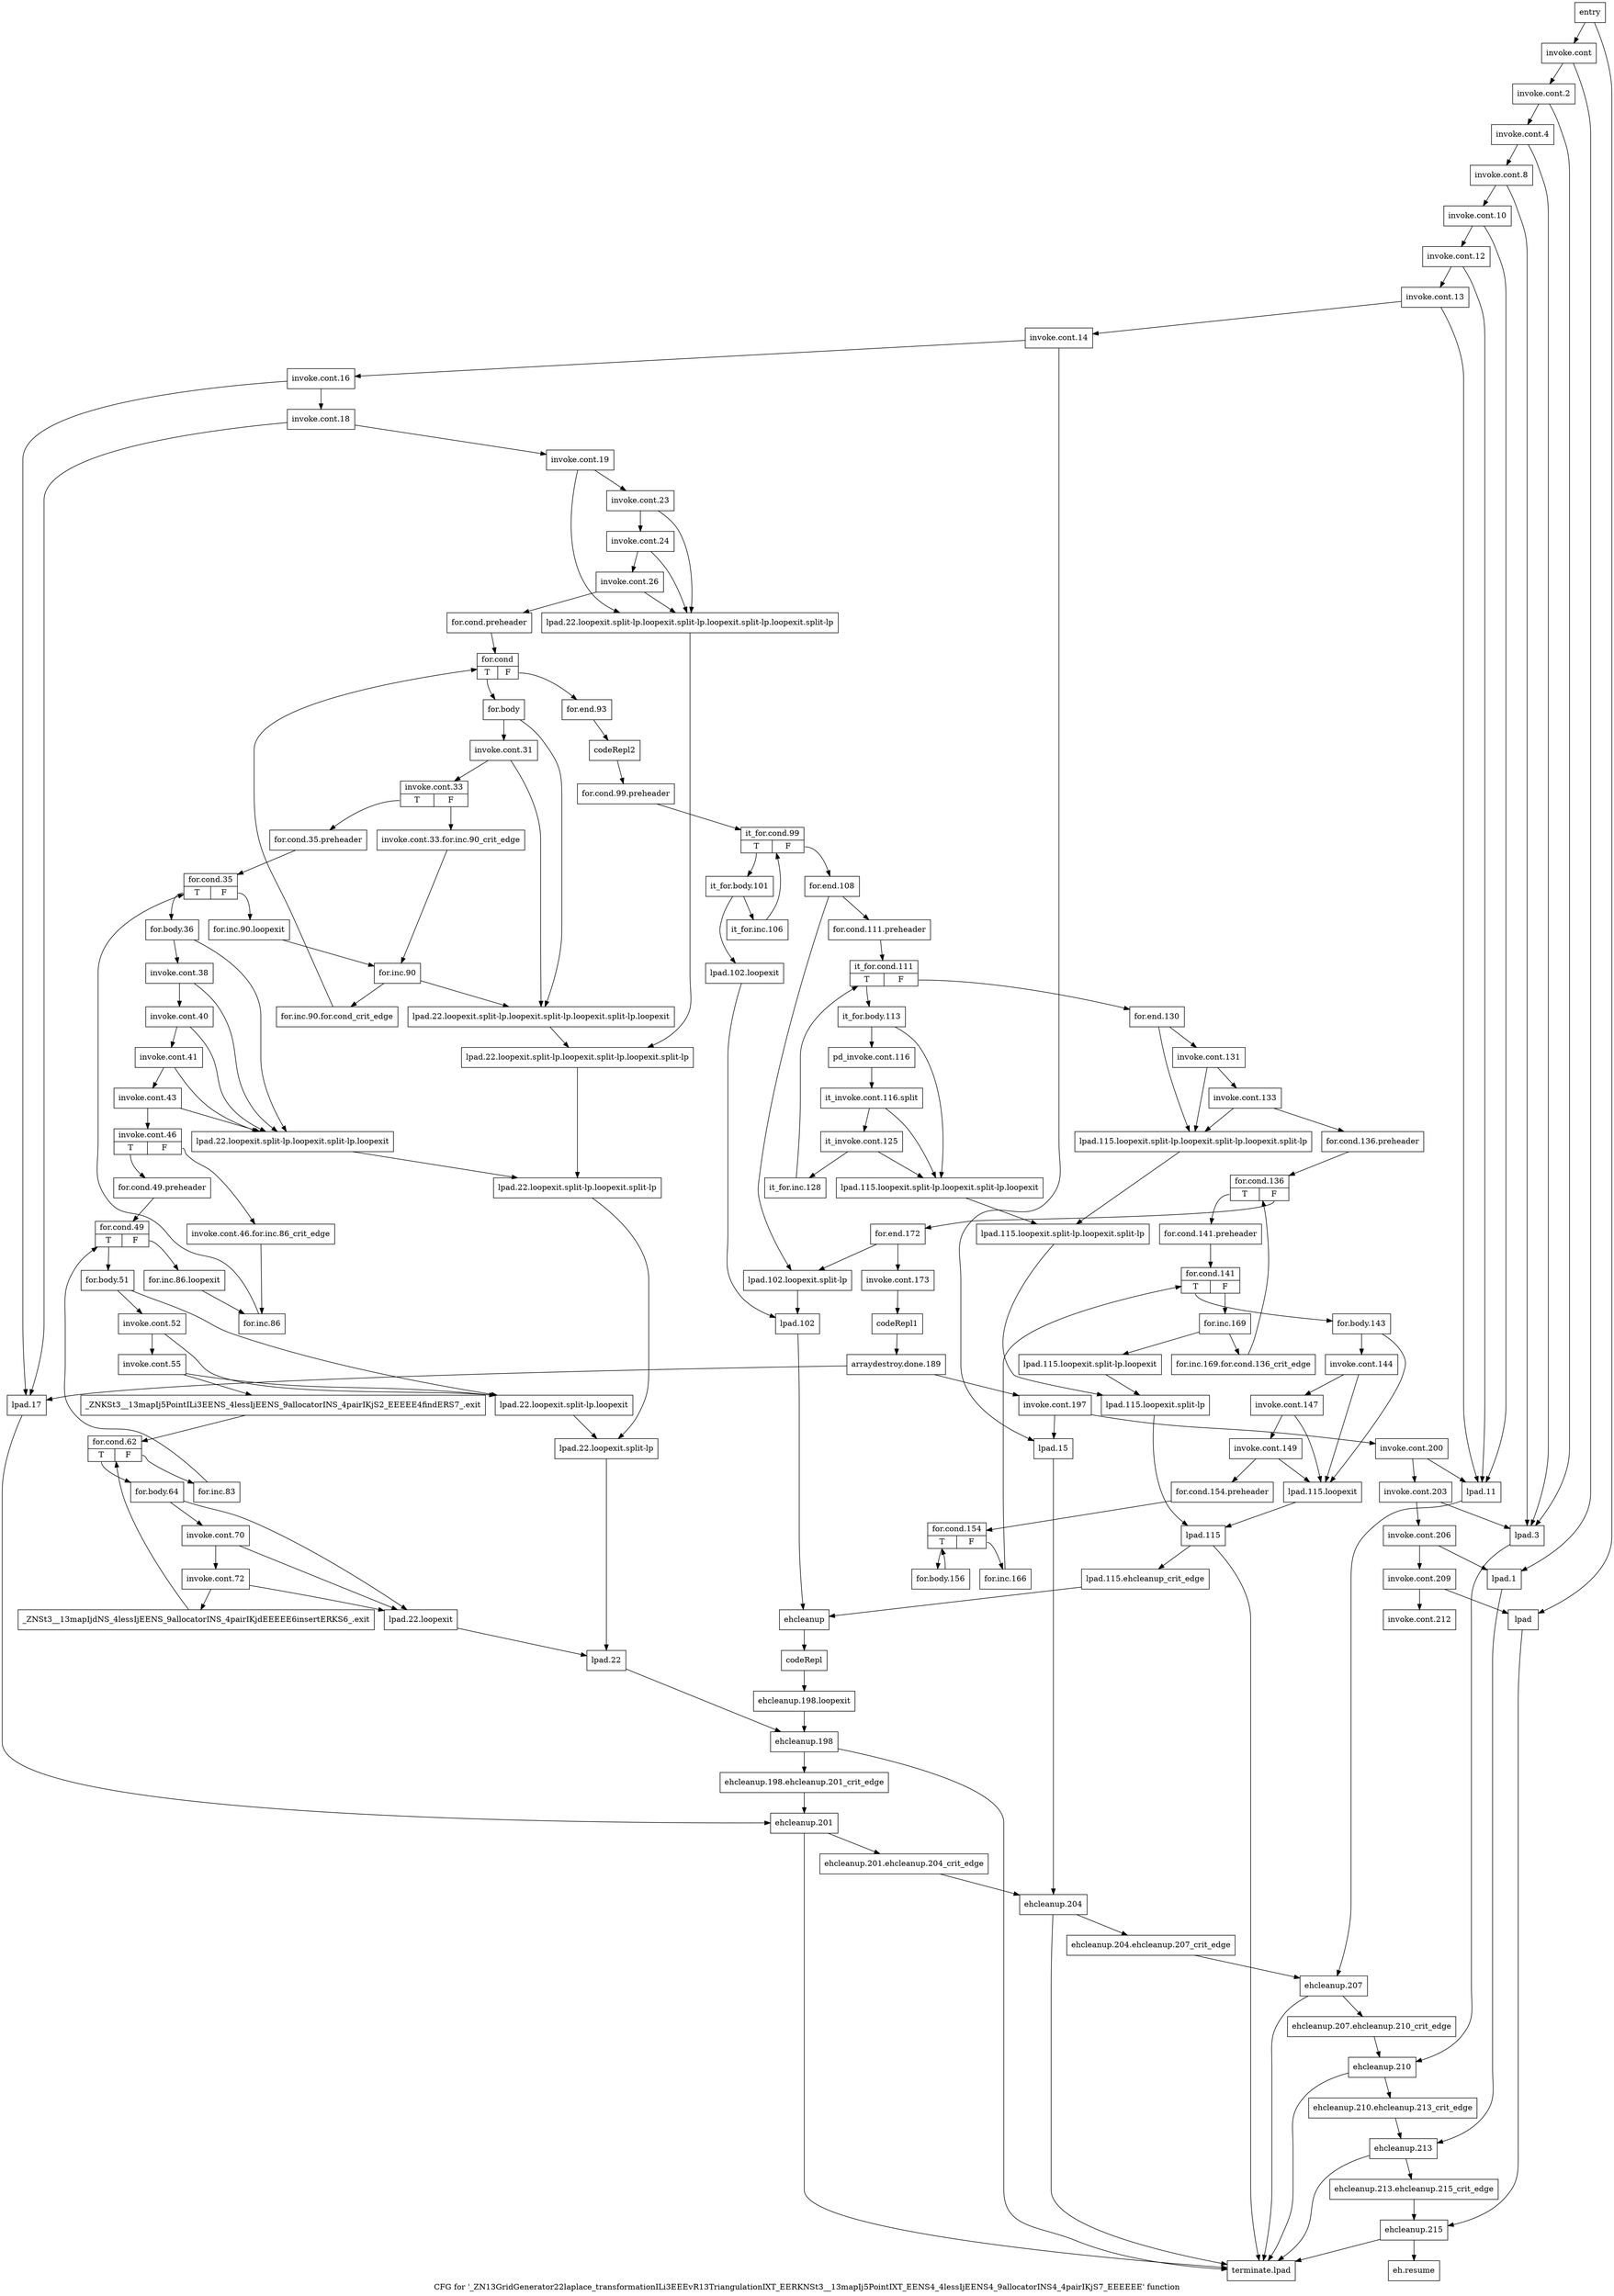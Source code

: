digraph "CFG for '_ZN13GridGenerator22laplace_transformationILi3EEEvR13TriangulationIXT_EERKNSt3__13mapIj5PointIXT_EENS4_4lessIjEENS4_9allocatorINS4_4pairIKjS7_EEEEEE' function" {
	label="CFG for '_ZN13GridGenerator22laplace_transformationILi3EEEvR13TriangulationIXT_EERKNSt3__13mapIj5PointIXT_EENS4_4lessIjEENS4_9allocatorINS4_4pairIKjS7_EEEEEE' function";

	Node0x5a90700 [shape=record,label="{entry}"];
	Node0x5a90700 -> Node0x5a90750;
	Node0x5a90700 -> Node0x5a9ef10;
	Node0x5a90750 [shape=record,label="{invoke.cont}"];
	Node0x5a90750 -> Node0x5a907a0;
	Node0x5a90750 -> Node0x5a9ef60;
	Node0x5a907a0 [shape=record,label="{invoke.cont.2}"];
	Node0x5a907a0 -> Node0x5a9e330;
	Node0x5a907a0 -> Node0x5a9efb0;
	Node0x5a9e330 [shape=record,label="{invoke.cont.4}"];
	Node0x5a9e330 -> Node0x5a9e380;
	Node0x5a9e330 -> Node0x5a9efb0;
	Node0x5a9e380 [shape=record,label="{invoke.cont.8}"];
	Node0x5a9e380 -> Node0x5a9e3d0;
	Node0x5a9e380 -> Node0x5a9efb0;
	Node0x5a9e3d0 [shape=record,label="{invoke.cont.10}"];
	Node0x5a9e3d0 -> Node0x5a9e420;
	Node0x5a9e3d0 -> Node0x5a9f000;
	Node0x5a9e420 [shape=record,label="{invoke.cont.12}"];
	Node0x5a9e420 -> Node0x5a9e470;
	Node0x5a9e420 -> Node0x5a9f000;
	Node0x5a9e470 [shape=record,label="{invoke.cont.13}"];
	Node0x5a9e470 -> Node0x5a9e4c0;
	Node0x5a9e470 -> Node0x5a9f000;
	Node0x5a9e4c0 [shape=record,label="{invoke.cont.14}"];
	Node0x5a9e4c0 -> Node0x5a9e510;
	Node0x5a9e4c0 -> Node0x5a9f050;
	Node0x5a9e510 [shape=record,label="{invoke.cont.16}"];
	Node0x5a9e510 -> Node0x5a9e560;
	Node0x5a9e510 -> Node0x5a9f0a0;
	Node0x5a9e560 [shape=record,label="{invoke.cont.18}"];
	Node0x5a9e560 -> Node0x5a9e5b0;
	Node0x5a9e560 -> Node0x5a9f0a0;
	Node0x5a9e5b0 [shape=record,label="{invoke.cont.19}"];
	Node0x5a9e5b0 -> Node0x5a9e600;
	Node0x5a9e5b0 -> Node0x5a9f230;
	Node0x5a9e600 [shape=record,label="{invoke.cont.23}"];
	Node0x5a9e600 -> Node0x5a9e650;
	Node0x5a9e600 -> Node0x5a9f230;
	Node0x5a9e650 [shape=record,label="{invoke.cont.24}"];
	Node0x5a9e650 -> Node0x5a9e6a0;
	Node0x5a9e650 -> Node0x5a9f230;
	Node0x5a9e6a0 [shape=record,label="{invoke.cont.26}"];
	Node0x5a9e6a0 -> Node0x5a9e6f0;
	Node0x5a9e6a0 -> Node0x5a9f230;
	Node0x5a9e6f0 [shape=record,label="{for.cond.preheader}"];
	Node0x5a9e6f0 -> Node0x5a9e740;
	Node0x5a9e740 [shape=record,label="{for.cond|{<s0>T|<s1>F}}"];
	Node0x5a9e740:s0 -> Node0x5a9e790;
	Node0x5a9e740:s1 -> Node0x5a9f5a0;
	Node0x5a9e790 [shape=record,label="{for.body}"];
	Node0x5a9e790 -> Node0x5a9e7e0;
	Node0x5a9e790 -> Node0x5a9f1e0;
	Node0x5a9e7e0 [shape=record,label="{invoke.cont.31}"];
	Node0x5a9e7e0 -> Node0x5a9e830;
	Node0x5a9e7e0 -> Node0x5a9f1e0;
	Node0x5a9e830 [shape=record,label="{invoke.cont.33|{<s0>T|<s1>F}}"];
	Node0x5a9e830:s0 -> Node0x5a9e8d0;
	Node0x5a9e830:s1 -> Node0x5a9e880;
	Node0x5a9e880 [shape=record,label="{invoke.cont.33.for.inc.90_crit_edge}"];
	Node0x5a9e880 -> Node0x5a9f500;
	Node0x5a9e8d0 [shape=record,label="{for.cond.35.preheader}"];
	Node0x5a9e8d0 -> Node0x5a9e920;
	Node0x5a9e920 [shape=record,label="{for.cond.35|{<s0>T|<s1>F}}"];
	Node0x5a9e920:s0 -> Node0x5a9e970;
	Node0x5a9e920:s1 -> Node0x5a9f4b0;
	Node0x5a9e970 [shape=record,label="{for.body.36}"];
	Node0x5a9e970 -> Node0x5a9e9c0;
	Node0x5a9e970 -> Node0x5a9f190;
	Node0x5a9e9c0 [shape=record,label="{invoke.cont.38}"];
	Node0x5a9e9c0 -> Node0x5a9ea10;
	Node0x5a9e9c0 -> Node0x5a9f190;
	Node0x5a9ea10 [shape=record,label="{invoke.cont.40}"];
	Node0x5a9ea10 -> Node0x5a9ea60;
	Node0x5a9ea10 -> Node0x5a9f190;
	Node0x5a9ea60 [shape=record,label="{invoke.cont.41}"];
	Node0x5a9ea60 -> Node0x5a9eab0;
	Node0x5a9ea60 -> Node0x5a9f190;
	Node0x5a9eab0 [shape=record,label="{invoke.cont.43}"];
	Node0x5a9eab0 -> Node0x5a9eb00;
	Node0x5a9eab0 -> Node0x5a9f190;
	Node0x5a9eb00 [shape=record,label="{invoke.cont.46|{<s0>T|<s1>F}}"];
	Node0x5a9eb00:s0 -> Node0x5a9eba0;
	Node0x5a9eb00:s1 -> Node0x5a9eb50;
	Node0x5a9eb50 [shape=record,label="{invoke.cont.46.for.inc.86_crit_edge}"];
	Node0x5a9eb50 -> Node0x5a9f460;
	Node0x5a9eba0 [shape=record,label="{for.cond.49.preheader}"];
	Node0x5a9eba0 -> Node0x5a9ebf0;
	Node0x5a9ebf0 [shape=record,label="{for.cond.49|{<s0>T|<s1>F}}"];
	Node0x5a9ebf0:s0 -> Node0x5a9ec40;
	Node0x5a9ebf0:s1 -> Node0x5a9f410;
	Node0x5a9ec40 [shape=record,label="{for.body.51}"];
	Node0x5a9ec40 -> Node0x5a9ec90;
	Node0x5a9ec40 -> Node0x5a9f140;
	Node0x5a9ec90 [shape=record,label="{invoke.cont.52}"];
	Node0x5a9ec90 -> Node0x5a9ece0;
	Node0x5a9ec90 -> Node0x5a9f140;
	Node0x5a9ece0 [shape=record,label="{invoke.cont.55}"];
	Node0x5a9ece0 -> Node0x5a9ed30;
	Node0x5a9ece0 -> Node0x5a9f140;
	Node0x5a9ed30 [shape=record,label="{_ZNKSt3__13mapIj5PointILi3EENS_4lessIjEENS_9allocatorINS_4pairIKjS2_EEEEE4findERS7_.exit}"];
	Node0x5a9ed30 -> Node0x5a9ed80;
	Node0x5a9ed80 [shape=record,label="{for.cond.62|{<s0>T|<s1>F}}"];
	Node0x5a9ed80:s0 -> Node0x5a9edd0;
	Node0x5a9ed80:s1 -> Node0x5a9f3c0;
	Node0x5a9edd0 [shape=record,label="{for.body.64}"];
	Node0x5a9edd0 -> Node0x5a9ee20;
	Node0x5a9edd0 -> Node0x5a9f0f0;
	Node0x5a9ee20 [shape=record,label="{invoke.cont.70}"];
	Node0x5a9ee20 -> Node0x5a9ee70;
	Node0x5a9ee20 -> Node0x5a9f0f0;
	Node0x5a9ee70 [shape=record,label="{invoke.cont.72}"];
	Node0x5a9ee70 -> Node0x5a9eec0;
	Node0x5a9ee70 -> Node0x5a9f0f0;
	Node0x5a9eec0 [shape=record,label="{_ZNSt3__13mapIjdNS_4lessIjEENS_9allocatorINS_4pairIKjdEEEEE6insertERKS6_.exit}"];
	Node0x5a9eec0 -> Node0x5a9ed80;
	Node0x5a9ef10 [shape=record,label="{lpad}"];
	Node0x5a9ef10 -> Node0x5aa0a40;
	Node0x5a9ef60 [shape=record,label="{lpad.1}"];
	Node0x5a9ef60 -> Node0x5aa09a0;
	Node0x5a9efb0 [shape=record,label="{lpad.3}"];
	Node0x5a9efb0 -> Node0x5aa0900;
	Node0x5a9f000 [shape=record,label="{lpad.11}"];
	Node0x5a9f000 -> Node0x5aa0860;
	Node0x5a9f050 [shape=record,label="{lpad.15}"];
	Node0x5a9f050 -> Node0x5aa07c0;
	Node0x5a9f0a0 [shape=record,label="{lpad.17}"];
	Node0x5a9f0a0 -> Node0x5aa0720;
	Node0x5a9f0f0 [shape=record,label="{lpad.22.loopexit}"];
	Node0x5a9f0f0 -> Node0x5a9f370;
	Node0x5a9f140 [shape=record,label="{lpad.22.loopexit.split-lp.loopexit}"];
	Node0x5a9f140 -> Node0x5a9f320;
	Node0x5a9f190 [shape=record,label="{lpad.22.loopexit.split-lp.loopexit.split-lp.loopexit}"];
	Node0x5a9f190 -> Node0x5a9f2d0;
	Node0x5a9f1e0 [shape=record,label="{lpad.22.loopexit.split-lp.loopexit.split-lp.loopexit.split-lp.loopexit}"];
	Node0x5a9f1e0 -> Node0x5a9f280;
	Node0x5a9f230 [shape=record,label="{lpad.22.loopexit.split-lp.loopexit.split-lp.loopexit.split-lp.loopexit.split-lp}"];
	Node0x5a9f230 -> Node0x5a9f280;
	Node0x5a9f280 [shape=record,label="{lpad.22.loopexit.split-lp.loopexit.split-lp.loopexit.split-lp}"];
	Node0x5a9f280 -> Node0x5a9f2d0;
	Node0x5a9f2d0 [shape=record,label="{lpad.22.loopexit.split-lp.loopexit.split-lp}"];
	Node0x5a9f2d0 -> Node0x5a9f320;
	Node0x5a9f320 [shape=record,label="{lpad.22.loopexit.split-lp}"];
	Node0x5a9f320 -> Node0x5a9f370;
	Node0x5a9f370 [shape=record,label="{lpad.22}"];
	Node0x5a9f370 -> Node0x5aa0680;
	Node0x5a9f3c0 [shape=record,label="{for.inc.83}"];
	Node0x5a9f3c0 -> Node0x5a9ebf0;
	Node0x5a9f410 [shape=record,label="{for.inc.86.loopexit}"];
	Node0x5a9f410 -> Node0x5a9f460;
	Node0x5a9f460 [shape=record,label="{for.inc.86}"];
	Node0x5a9f460 -> Node0x5a9e920;
	Node0x5a9f4b0 [shape=record,label="{for.inc.90.loopexit}"];
	Node0x5a9f4b0 -> Node0x5a9f500;
	Node0x5a9f500 [shape=record,label="{for.inc.90}"];
	Node0x5a9f500 -> Node0x5a9f550;
	Node0x5a9f500 -> Node0x5a9f1e0;
	Node0x5a9f550 [shape=record,label="{for.inc.90.for.cond_crit_edge}"];
	Node0x5a9f550 -> Node0x5a9e740;
	Node0x5a9f5a0 [shape=record,label="{for.end.93}"];
	Node0x5a9f5a0 -> Node0x5a9f5f0;
	Node0x5a9f5f0 [shape=record,label="{codeRepl2}"];
	Node0x5a9f5f0 -> Node0x5a9f640;
	Node0x5a9f640 [shape=record,label="{for.cond.99.preheader}"];
	Node0x5a9f640 -> Node0x5a9f690;
	Node0x5a9f690 [shape=record,label="{it_for.cond.99|{<s0>T|<s1>F}}"];
	Node0x5a9f690:s0 -> Node0x5a9f6e0;
	Node0x5a9f690:s1 -> Node0x5a9f870;
	Node0x5a9f6e0 [shape=record,label="{it_for.body.101}"];
	Node0x5a9f6e0 -> Node0x5a9f730;
	Node0x5a9f6e0 -> Node0x5a9f780;
	Node0x5a9f730 [shape=record,label="{it_for.inc.106}"];
	Node0x5a9f730 -> Node0x5a9f690;
	Node0x5a9f780 [shape=record,label="{lpad.102.loopexit}"];
	Node0x5a9f780 -> Node0x5a9f820;
	Node0x5a9f7d0 [shape=record,label="{lpad.102.loopexit.split-lp}"];
	Node0x5a9f7d0 -> Node0x5a9f820;
	Node0x5a9f820 [shape=record,label="{lpad.102}"];
	Node0x5a9f820 -> Node0x5aa0590;
	Node0x5a9f870 [shape=record,label="{for.end.108}"];
	Node0x5a9f870 -> Node0x5a9f8c0;
	Node0x5a9f870 -> Node0x5a9f7d0;
	Node0x5a9f8c0 [shape=record,label="{for.cond.111.preheader}"];
	Node0x5a9f8c0 -> Node0x5a9f910;
	Node0x5a9f910 [shape=record,label="{it_for.cond.111|{<s0>T|<s1>F}}"];
	Node0x5a9f910:s0 -> Node0x5a9f960;
	Node0x5a9f910:s1 -> Node0x5a9fd20;
	Node0x5a9f960 [shape=record,label="{it_for.body.113}"];
	Node0x5a9f960 -> Node0x5a9f9b0;
	Node0x5a9f960 -> Node0x5a9fb40;
	Node0x5a9f9b0 [shape=record,label="{pd_invoke.cont.116}"];
	Node0x5a9f9b0 -> Node0xa943af0;
	Node0xa943af0 [shape=record,label="{it_invoke.cont.116.split}"];
	Node0xa943af0 -> Node0x5a9fa00;
	Node0xa943af0 -> Node0x5a9fb40;
	Node0x5a9fa00 [shape=record,label="{it_invoke.cont.125}"];
	Node0x5a9fa00 -> Node0x5a9fa50;
	Node0x5a9fa00 -> Node0x5a9fb40;
	Node0x5a9fa50 [shape=record,label="{it_for.inc.128}"];
	Node0x5a9fa50 -> Node0x5a9f910;
	Node0x5a9faa0 [shape=record,label="{lpad.115.loopexit}"];
	Node0x5a9faa0 -> Node0x5a9fc80;
	Node0x5a9faf0 [shape=record,label="{lpad.115.loopexit.split-lp.loopexit}"];
	Node0x5a9faf0 -> Node0x5a9fc30;
	Node0x5a9fb40 [shape=record,label="{lpad.115.loopexit.split-lp.loopexit.split-lp.loopexit}"];
	Node0x5a9fb40 -> Node0x5a9fbe0;
	Node0x5a9fb90 [shape=record,label="{lpad.115.loopexit.split-lp.loopexit.split-lp.loopexit.split-lp}"];
	Node0x5a9fb90 -> Node0x5a9fbe0;
	Node0x5a9fbe0 [shape=record,label="{lpad.115.loopexit.split-lp.loopexit.split-lp}"];
	Node0x5a9fbe0 -> Node0x5a9fc30;
	Node0x5a9fc30 [shape=record,label="{lpad.115.loopexit.split-lp}"];
	Node0x5a9fc30 -> Node0x5a9fc80;
	Node0x5a9fc80 [shape=record,label="{lpad.115}"];
	Node0x5a9fc80 -> Node0x5a9fcd0;
	Node0x5a9fc80 -> Node0x5aa0ae0;
	Node0x5a9fcd0 [shape=record,label="{lpad.115.ehcleanup_crit_edge}"];
	Node0x5a9fcd0 -> Node0x5aa0590;
	Node0x5a9fd20 [shape=record,label="{for.end.130}"];
	Node0x5a9fd20 -> Node0x5a9fd70;
	Node0x5a9fd20 -> Node0x5a9fb90;
	Node0x5a9fd70 [shape=record,label="{invoke.cont.131}"];
	Node0x5a9fd70 -> Node0x5a9fdc0;
	Node0x5a9fd70 -> Node0x5a9fb90;
	Node0x5a9fdc0 [shape=record,label="{invoke.cont.133}"];
	Node0x5a9fdc0 -> Node0x5a9fe10;
	Node0x5a9fdc0 -> Node0x5a9fb90;
	Node0x5a9fe10 [shape=record,label="{for.cond.136.preheader}"];
	Node0x5a9fe10 -> Node0x5a9fe60;
	Node0x5a9fe60 [shape=record,label="{for.cond.136|{<s0>T|<s1>F}}"];
	Node0x5a9fe60:s0 -> Node0x5a9feb0;
	Node0x5a9fe60:s1 -> Node0x5aa0270;
	Node0x5a9feb0 [shape=record,label="{for.cond.141.preheader}"];
	Node0x5a9feb0 -> Node0x5a9ff00;
	Node0x5a9ff00 [shape=record,label="{for.cond.141|{<s0>T|<s1>F}}"];
	Node0x5a9ff00:s0 -> Node0x5a9ff50;
	Node0x5a9ff00:s1 -> Node0x5aa01d0;
	Node0x5a9ff50 [shape=record,label="{for.body.143}"];
	Node0x5a9ff50 -> Node0x5a9ffa0;
	Node0x5a9ff50 -> Node0x5a9faa0;
	Node0x5a9ffa0 [shape=record,label="{invoke.cont.144}"];
	Node0x5a9ffa0 -> Node0x5a9fff0;
	Node0x5a9ffa0 -> Node0x5a9faa0;
	Node0x5a9fff0 [shape=record,label="{invoke.cont.147}"];
	Node0x5a9fff0 -> Node0x5aa0040;
	Node0x5a9fff0 -> Node0x5a9faa0;
	Node0x5aa0040 [shape=record,label="{invoke.cont.149}"];
	Node0x5aa0040 -> Node0x5aa0090;
	Node0x5aa0040 -> Node0x5a9faa0;
	Node0x5aa0090 [shape=record,label="{for.cond.154.preheader}"];
	Node0x5aa0090 -> Node0x5aa00e0;
	Node0x5aa00e0 [shape=record,label="{for.cond.154|{<s0>T|<s1>F}}"];
	Node0x5aa00e0:s0 -> Node0x5aa0130;
	Node0x5aa00e0:s1 -> Node0x5aa0180;
	Node0x5aa0130 [shape=record,label="{for.body.156}"];
	Node0x5aa0130 -> Node0x5aa00e0;
	Node0x5aa0180 [shape=record,label="{for.inc.166}"];
	Node0x5aa0180 -> Node0x5a9ff00;
	Node0x5aa01d0 [shape=record,label="{for.inc.169}"];
	Node0x5aa01d0 -> Node0x5aa0220;
	Node0x5aa01d0 -> Node0x5a9faf0;
	Node0x5aa0220 [shape=record,label="{for.inc.169.for.cond.136_crit_edge}"];
	Node0x5aa0220 -> Node0x5a9fe60;
	Node0x5aa0270 [shape=record,label="{for.end.172}"];
	Node0x5aa0270 -> Node0x5aa02c0;
	Node0x5aa0270 -> Node0x5a9f7d0;
	Node0x5aa02c0 [shape=record,label="{invoke.cont.173}"];
	Node0x5aa02c0 -> Node0x5aa0310;
	Node0x5aa0310 [shape=record,label="{codeRepl1}"];
	Node0x5aa0310 -> Node0x5aa0360;
	Node0x5aa0360 [shape=record,label="{arraydestroy.done.189}"];
	Node0x5aa0360 -> Node0x5aa03b0;
	Node0x5aa0360 -> Node0x5a9f0a0;
	Node0x5aa03b0 [shape=record,label="{invoke.cont.197}"];
	Node0x5aa03b0 -> Node0x5aa0400;
	Node0x5aa03b0 -> Node0x5a9f050;
	Node0x5aa0400 [shape=record,label="{invoke.cont.200}"];
	Node0x5aa0400 -> Node0x5aa0450;
	Node0x5aa0400 -> Node0x5a9f000;
	Node0x5aa0450 [shape=record,label="{invoke.cont.203}"];
	Node0x5aa0450 -> Node0x5aa04a0;
	Node0x5aa0450 -> Node0x5a9efb0;
	Node0x5aa04a0 [shape=record,label="{invoke.cont.206}"];
	Node0x5aa04a0 -> Node0x5aa04f0;
	Node0x5aa04a0 -> Node0x5a9ef60;
	Node0x5aa04f0 [shape=record,label="{invoke.cont.209}"];
	Node0x5aa04f0 -> Node0x5aa0540;
	Node0x5aa04f0 -> Node0x5a9ef10;
	Node0x5aa0540 [shape=record,label="{invoke.cont.212}"];
	Node0x5aa0590 [shape=record,label="{ehcleanup}"];
	Node0x5aa0590 -> Node0x5aa05e0;
	Node0x5aa05e0 [shape=record,label="{codeRepl}"];
	Node0x5aa05e0 -> Node0x5aa0630;
	Node0x5aa0630 [shape=record,label="{ehcleanup.198.loopexit}"];
	Node0x5aa0630 -> Node0x5aa0680;
	Node0x5aa0680 [shape=record,label="{ehcleanup.198}"];
	Node0x5aa0680 -> Node0x5aa06d0;
	Node0x5aa0680 -> Node0x5aa0ae0;
	Node0x5aa06d0 [shape=record,label="{ehcleanup.198.ehcleanup.201_crit_edge}"];
	Node0x5aa06d0 -> Node0x5aa0720;
	Node0x5aa0720 [shape=record,label="{ehcleanup.201}"];
	Node0x5aa0720 -> Node0x5aa0770;
	Node0x5aa0720 -> Node0x5aa0ae0;
	Node0x5aa0770 [shape=record,label="{ehcleanup.201.ehcleanup.204_crit_edge}"];
	Node0x5aa0770 -> Node0x5aa07c0;
	Node0x5aa07c0 [shape=record,label="{ehcleanup.204}"];
	Node0x5aa07c0 -> Node0x5aa0810;
	Node0x5aa07c0 -> Node0x5aa0ae0;
	Node0x5aa0810 [shape=record,label="{ehcleanup.204.ehcleanup.207_crit_edge}"];
	Node0x5aa0810 -> Node0x5aa0860;
	Node0x5aa0860 [shape=record,label="{ehcleanup.207}"];
	Node0x5aa0860 -> Node0x5aa08b0;
	Node0x5aa0860 -> Node0x5aa0ae0;
	Node0x5aa08b0 [shape=record,label="{ehcleanup.207.ehcleanup.210_crit_edge}"];
	Node0x5aa08b0 -> Node0x5aa0900;
	Node0x5aa0900 [shape=record,label="{ehcleanup.210}"];
	Node0x5aa0900 -> Node0x5aa0950;
	Node0x5aa0900 -> Node0x5aa0ae0;
	Node0x5aa0950 [shape=record,label="{ehcleanup.210.ehcleanup.213_crit_edge}"];
	Node0x5aa0950 -> Node0x5aa09a0;
	Node0x5aa09a0 [shape=record,label="{ehcleanup.213}"];
	Node0x5aa09a0 -> Node0x5aa09f0;
	Node0x5aa09a0 -> Node0x5aa0ae0;
	Node0x5aa09f0 [shape=record,label="{ehcleanup.213.ehcleanup.215_crit_edge}"];
	Node0x5aa09f0 -> Node0x5aa0a40;
	Node0x5aa0a40 [shape=record,label="{ehcleanup.215}"];
	Node0x5aa0a40 -> Node0x5aa0a90;
	Node0x5aa0a40 -> Node0x5aa0ae0;
	Node0x5aa0a90 [shape=record,label="{eh.resume}"];
	Node0x5aa0ae0 [shape=record,label="{terminate.lpad}"];
}
